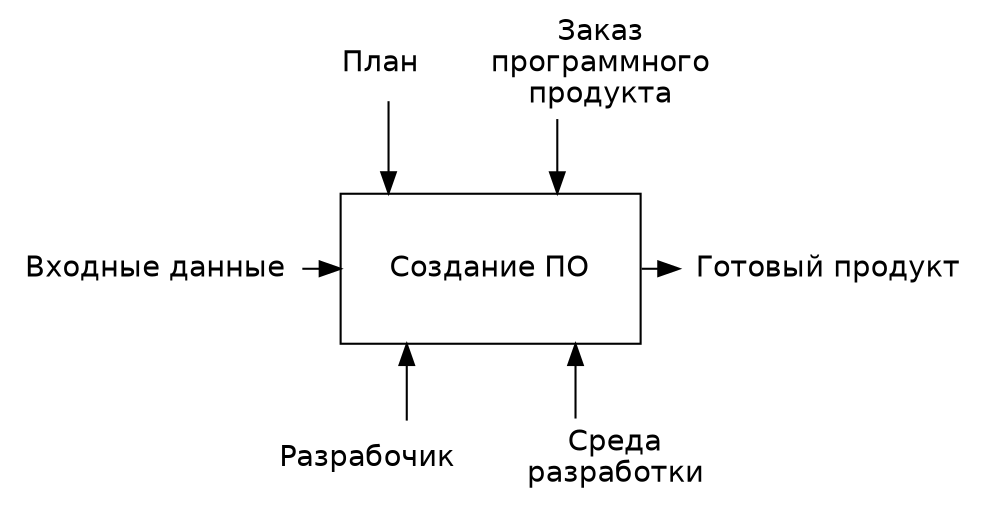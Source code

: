 digraph G {
    splines = ortho;

    node [fontname = "Helvetica", shape = none];

    P [label = "План"];
    ZPP [label = "Заказ\nпрограммного\nпродукта"];

    {
        rank = same;

        SP [height = 1, label = "Создание ПО", shape = rect, width = 2];
        VD [label = "Входные данные"];
        GP [label = "Готовый продукт"];
        VD -> SP -> GP;
    };

    R [label = "Разрабочик"];
    SR [label = "Среда\nразработки"];

    P, ZPP -> SP;
    SP -> R, SR [dir = back];
}
